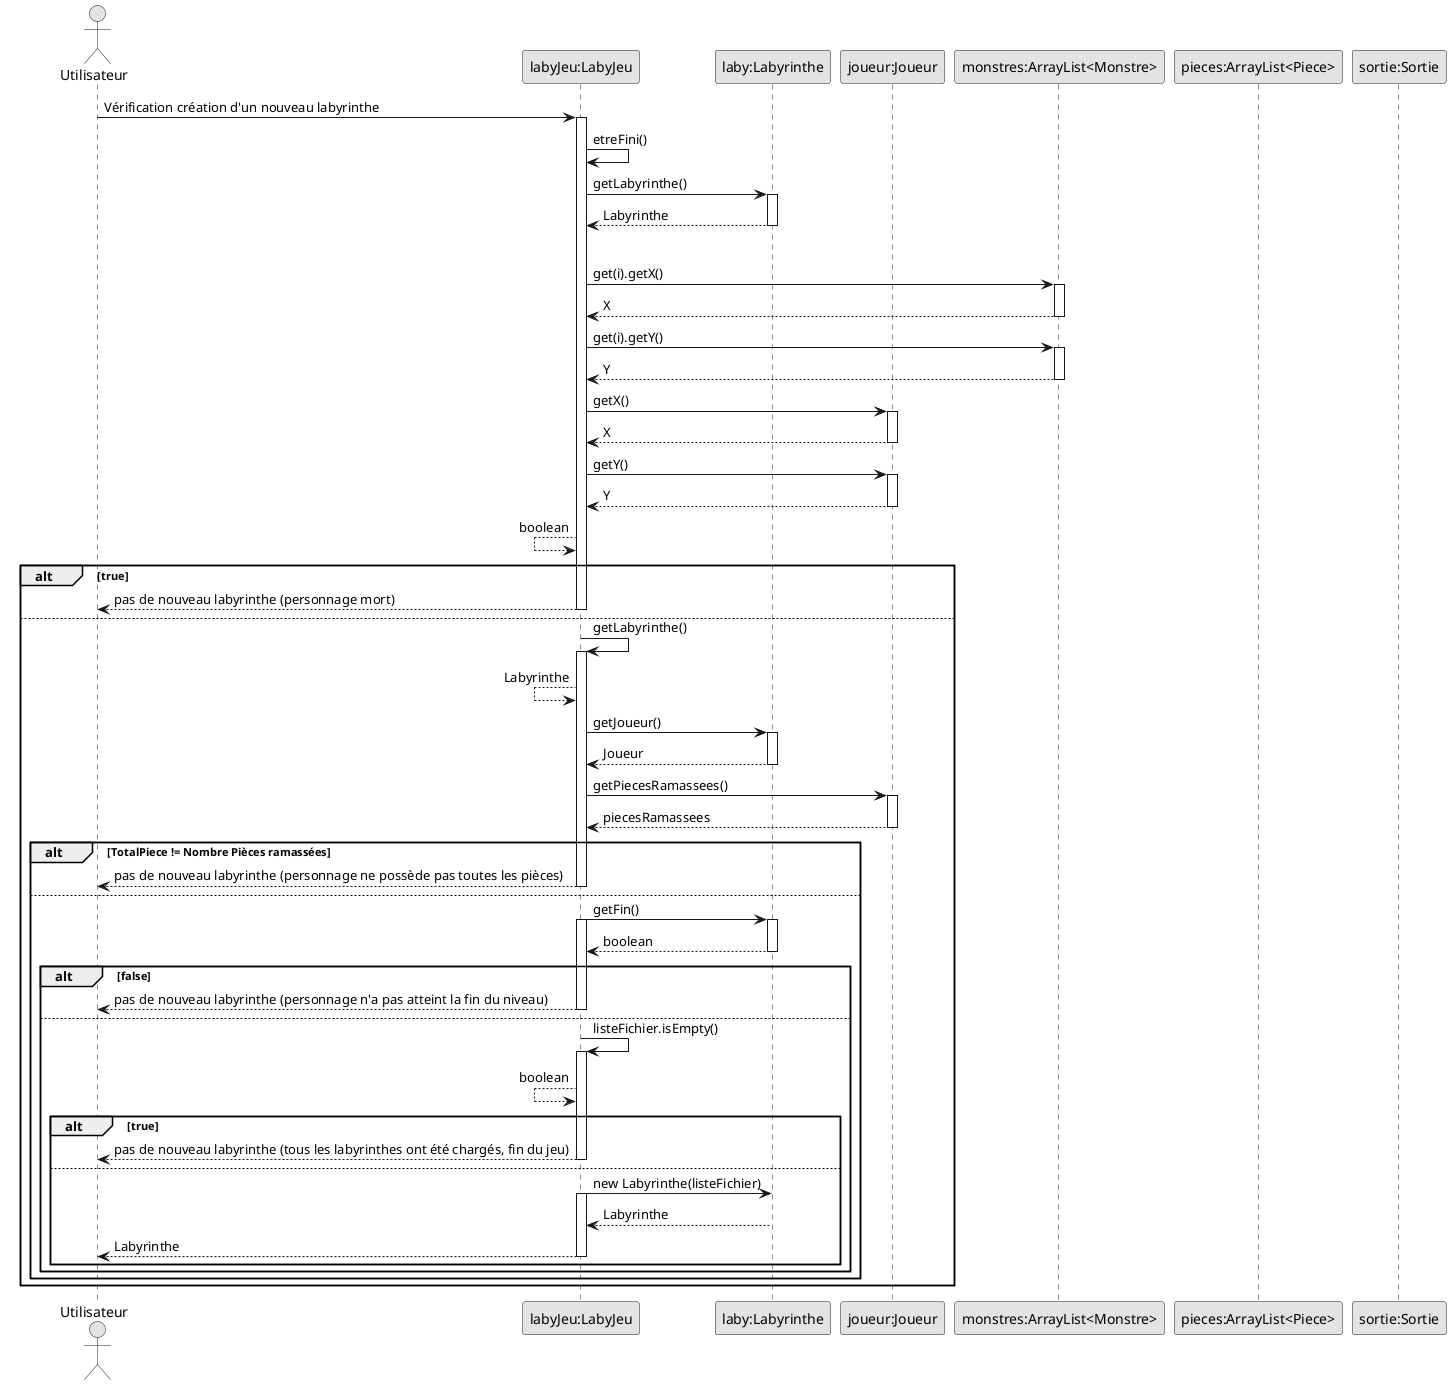@startuml
skinparam monochrome true

actor Utilisateur

participant "labyJeu:LabyJeu" as jeu
participant "laby:Labyrinthe" as laby
participant "joueur:Joueur" as joueur
participant "monstres:ArrayList<Monstre>" as monstres
participant "pieces:ArrayList<Piece>" as pieces
participant "sortie:Sortie" as sortie

Utilisateur -> jeu: Vérification création d'un nouveau labyrinthe
activate jeu

jeu -> jeu: etreFini()
jeu -> laby: getLabyrinthe()
activate laby
jeu <-- laby: Labyrinthe
deactivate laby
loop int i, monstres.size()
    jeu -> monstres: get(i).getX()
    activate monstres
    jeu <-- monstres: X
    deactivate monstres
    jeu -> monstres: get(i).getY()
    activate monstres
    jeu <-- monstres: Y
    deactivate monstres
    jeu -> joueur: getX()
    activate joueur
    jeu <-- joueur: X
    deactivate joueur
    jeu -> joueur: getY()
    activate joueur
    jeu <-- joueur: Y
    deactivate joueur
    jeu <-- jeu: boolean
alt true
    Utilisateur <-- jeu: pas de nouveau labyrinthe (personnage mort)
    deactivate jeu
else
    jeu -> jeu: getLabyrinthe()
    activate jeu
    jeu <-- jeu: Labyrinthe
    jeu -> laby: getJoueur()
    activate laby
    jeu <-- laby: Joueur
    deactivate laby
    jeu -> joueur: getPiecesRamassees()
    activate joueur
    jeu <-- joueur: piecesRamassees
    deactivate joueur
    alt TotalPiece != Nombre Pièces ramassées
        Utilisateur <-- jeu: pas de nouveau labyrinthe (personnage ne possède pas toutes les pièces)
        deactivate jeu
    else
        jeu -> laby: getFin()
        activate jeu
        activate laby
        jeu <-- laby: boolean
        deactivate laby
        alt false
            Utilisateur <-- jeu: pas de nouveau labyrinthe (personnage n'a pas atteint la fin du niveau)
            deactivate jeu
        else
            jeu -> jeu: listeFichier.isEmpty()
            activate jeu
            jeu <-- jeu: boolean
            alt true
                 Utilisateur <-- jeu: pas de nouveau labyrinthe (tous les labyrinthes ont été chargés, fin du jeu)
                 deactivate jeu
            else
                 jeu -> laby: new Labyrinthe(listeFichier)
                 activate jeu
                 jeu <-- laby: Labyrinthe
                 Utilisateur <-- jeu: Labyrinthe
                 deactivate jeu
            end
        end
    end
end


deactivate jeu


@enduml
